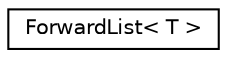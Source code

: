 digraph "类继承关系图"
{
  edge [fontname="Helvetica",fontsize="10",labelfontname="Helvetica",labelfontsize="10"];
  node [fontname="Helvetica",fontsize="10",shape=record];
  rankdir="LR";
  Node0 [label="ForwardList\< T \>",height=0.2,width=0.4,color="black", fillcolor="white", style="filled",URL="$d2/d96/class_forward_list.html"];
}
